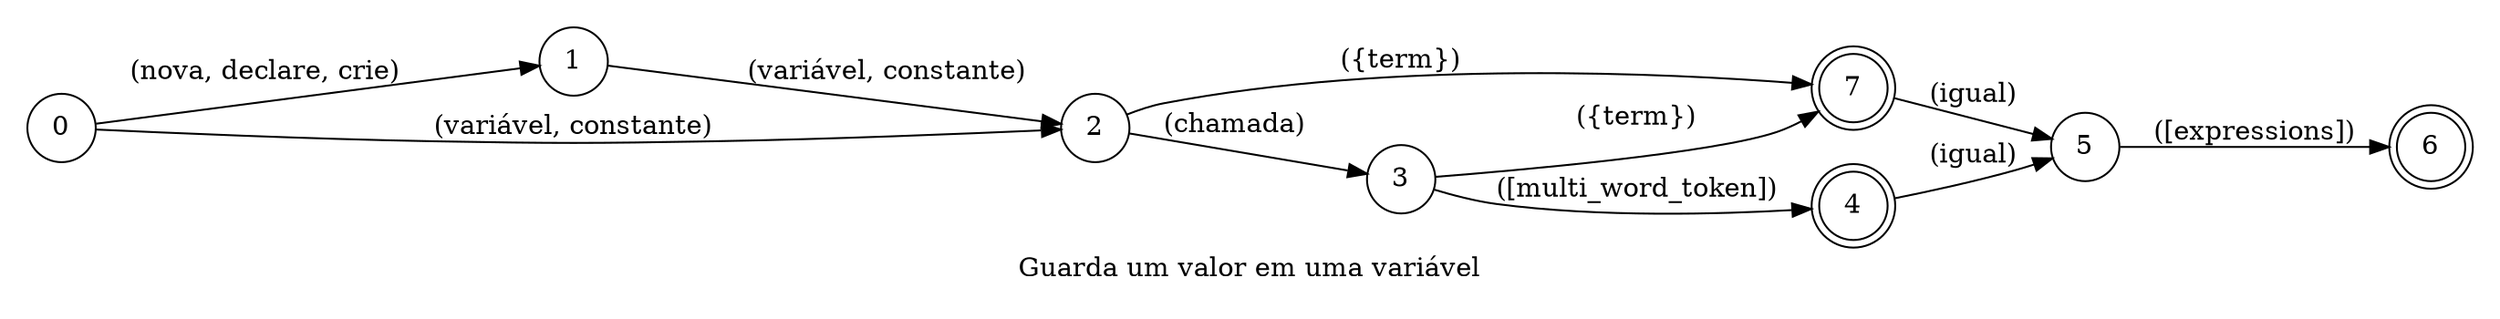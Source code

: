 digraph variable_assignment {
    id="variable_assignment";
    label="Guarda um valor em uma variável";
    lang="pt-BR";
    langName="Português";
    pad="0.2";
    rankdir=LR;
    node[shape=doublecircle]; 4 6 7;
    node[shape=circle];

    0 -> 1 [label="(nova, declare, crie)", store=isNew, normalizer=boolean];
    {1 0} -> 2 [label="(variável, constante)", store=memType];
    2 -> 3 [label="(chamada)"];
    3 -> 4 [label="([multi_word_token])", store=varName, extraArgs="{\"case\": \"camel\"}"];
    {2 3} -> 7 [label="({term})", store=varName];
    {4 7} -> 5 [label="(igual)"];
    5 -> 6 [label="([expressions])", store=expression];

    title="Guarda um valor em uma variável";
    desc="Guarda um valor, inteiro, texto e etc em uma variável";
}